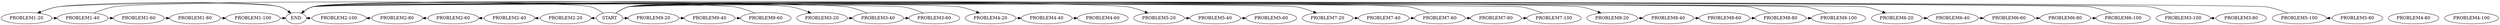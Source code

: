// DBA1920P2GC
digraph {
	"PROBLEM1-20" [label="PROBLEM1-20"]
	"PROBLEM9-20" [label="PROBLEM9-20"]
	"PROBLEM2-20" [label="PROBLEM2-20"]
	"PROBLEM3-20" [label="PROBLEM3-20"]
	"PROBLEM1-40" [label="PROBLEM1-40"]
	"PROBLEM1-60" [label="PROBLEM1-60"]
	"PROBLEM2-40" [label="PROBLEM2-40"]
	"PROBLEM1-80" [label="PROBLEM1-80"]
	"PROBLEM1-100" [label="PROBLEM1-100"]
	"PROBLEM2-60" [label="PROBLEM2-60"]
	"PROBLEM2-80" [label="PROBLEM2-80"]
	"PROBLEM2-100" [label="PROBLEM2-100"]
	"PROBLEM3-40" [label="PROBLEM3-40"]
	"PROBLEM3-60" [label="PROBLEM3-60"]
	"PROBLEM3-80" [label="PROBLEM3-80"]
	"PROBLEM3-100" [label="PROBLEM3-100"]
	"PROBLEM4-20" [label="PROBLEM4-20"]
	"PROBLEM4-40" [label="PROBLEM4-40"]
	"PROBLEM4-60" [label="PROBLEM4-60"]
	"PROBLEM4-80" [label="PROBLEM4-80"]
	"PROBLEM4-100" [label="PROBLEM4-100"]
	"PROBLEM5-20" [label="PROBLEM5-20"]
	"PROBLEM5-40" [label="PROBLEM5-40"]
	"PROBLEM5-60" [label="PROBLEM5-60"]
	"PROBLEM5-80" [label="PROBLEM5-80"]
	"PROBLEM5-100" [label="PROBLEM5-100"]
	"PROBLEM7-20" [label="PROBLEM7-20"]
	"PROBLEM7-40" [label="PROBLEM7-40"]
	"PROBLEM7-60" [label="PROBLEM7-60"]
	"PROBLEM7-80" [label="PROBLEM7-80"]
	"PROBLEM7-100" [label="PROBLEM7-100"]
	"PROBLEM8-20" [label="PROBLEM8-20"]
	"PROBLEM8-40" [label="PROBLEM8-40"]
	"PROBLEM8-60" [label="PROBLEM8-60"]
	"PROBLEM8-80" [label="PROBLEM8-80"]
	"PROBLEM6-20" [label="PROBLEM6-20"]
	"PROBLEM6-40" [label="PROBLEM6-40"]
	"PROBLEM6-80" [label="PROBLEM6-80"]
	"PROBLEM6-60" [label="PROBLEM6-60"]
	"PROBLEM9-40" [label="PROBLEM9-40"]
	"PROBLEM9-60" [label="PROBLEM9-60"]
	"PROBLEM6-100" [label="PROBLEM6-100"]
	"PROBLEM8-100" [label="PROBLEM8-100"]
	START [label=START]
	END [label=END]
	"PROBLEM1-20" -> "PROBLEM1-40" [constraint=false]
	"PROBLEM1-20" -> END [constraint=false]
	"PROBLEM9-20" -> "PROBLEM9-40" [constraint=false]
	"PROBLEM2-20" -> "PROBLEM2-40" [constraint=false]
	"PROBLEM3-20" -> "PROBLEM3-40" [constraint=false]
	"PROBLEM1-40" -> "PROBLEM1-60" [constraint=false]
	"PROBLEM1-40" -> END [constraint=false]
	"PROBLEM1-60" -> "PROBLEM1-80" [constraint=false]
	"PROBLEM2-40" -> "PROBLEM2-60" [constraint=false]
	"PROBLEM1-80" -> "PROBLEM1-100" [constraint=false]
	"PROBLEM1-100" -> END [constraint=false]
	"PROBLEM2-60" -> "PROBLEM2-80" [constraint=false]
	"PROBLEM2-80" -> "PROBLEM2-100" [constraint=false]
	"PROBLEM2-100" -> END [constraint=false]
	"PROBLEM3-40" -> "PROBLEM3-60" [constraint=false]
	"PROBLEM3-40" -> END [constraint=false]
	"PROBLEM3-60" -> END [constraint=false]
	"PROBLEM3-80" -> "PROBLEM3-100" [constraint=false]
	"PROBLEM3-100" -> END [constraint=false]
	"PROBLEM4-20" -> "PROBLEM4-40" [constraint=false]
	"PROBLEM4-40" -> "PROBLEM4-60" [constraint=false]
	"PROBLEM5-20" -> "PROBLEM5-40" [constraint=false]
	"PROBLEM5-40" -> "PROBLEM5-60" [constraint=false]
	"PROBLEM5-80" -> "PROBLEM5-100" [constraint=false]
	"PROBLEM5-100" -> END [constraint=false]
	"PROBLEM7-20" -> "PROBLEM7-40" [constraint=false]
	"PROBLEM7-40" -> "PROBLEM7-60" [constraint=false]
	"PROBLEM7-60" -> "PROBLEM7-80" [constraint=false]
	"PROBLEM7-60" -> END [constraint=false]
	"PROBLEM7-80" -> "PROBLEM7-100" [constraint=false]
	"PROBLEM7-100" -> END [constraint=false]
	"PROBLEM8-20" -> "PROBLEM8-40" [constraint=false]
	"PROBLEM8-40" -> "PROBLEM8-60" [constraint=false]
	"PROBLEM8-60" -> "PROBLEM8-80" [constraint=false]
	"PROBLEM8-80" -> "PROBLEM8-100" [constraint=false]
	"PROBLEM8-80" -> END [constraint=false]
	"PROBLEM6-20" -> "PROBLEM6-40" [constraint=false]
	"PROBLEM6-40" -> "PROBLEM6-60" [constraint=false]
	"PROBLEM6-80" -> "PROBLEM6-100" [constraint=false]
	"PROBLEM6-60" -> "PROBLEM6-80" [constraint=false]
	"PROBLEM9-40" -> "PROBLEM9-60" [constraint=false]
	"PROBLEM9-60" -> END [constraint=false]
	"PROBLEM6-100" -> END [constraint=false]
	"PROBLEM8-100" -> END [constraint=false]
	START -> "PROBLEM1-20" [constraint=false]
	START -> "PROBLEM9-20" [constraint=false]
	START -> "PROBLEM2-20" [constraint=false]
	START -> "PROBLEM3-20" [constraint=false]
	START -> "PROBLEM4-20" [constraint=false]
	START -> "PROBLEM5-20" [constraint=false]
	START -> "PROBLEM7-20" [constraint=false]
	START -> "PROBLEM8-20" [constraint=false]
	START -> "PROBLEM6-20" [constraint=false]
}

